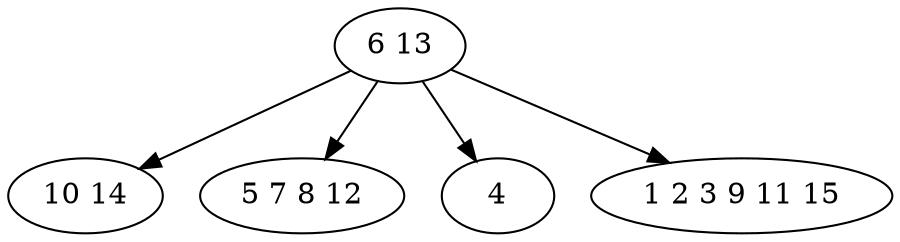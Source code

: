 digraph true_tree {
	"0" -> "1"
	"0" -> "2"
	"0" -> "3"
	"0" -> "4"
	"0" [label="6 13"];
	"1" [label="10 14"];
	"2" [label="5 7 8 12"];
	"3" [label="4"];
	"4" [label="1 2 3 9 11 15"];
}
